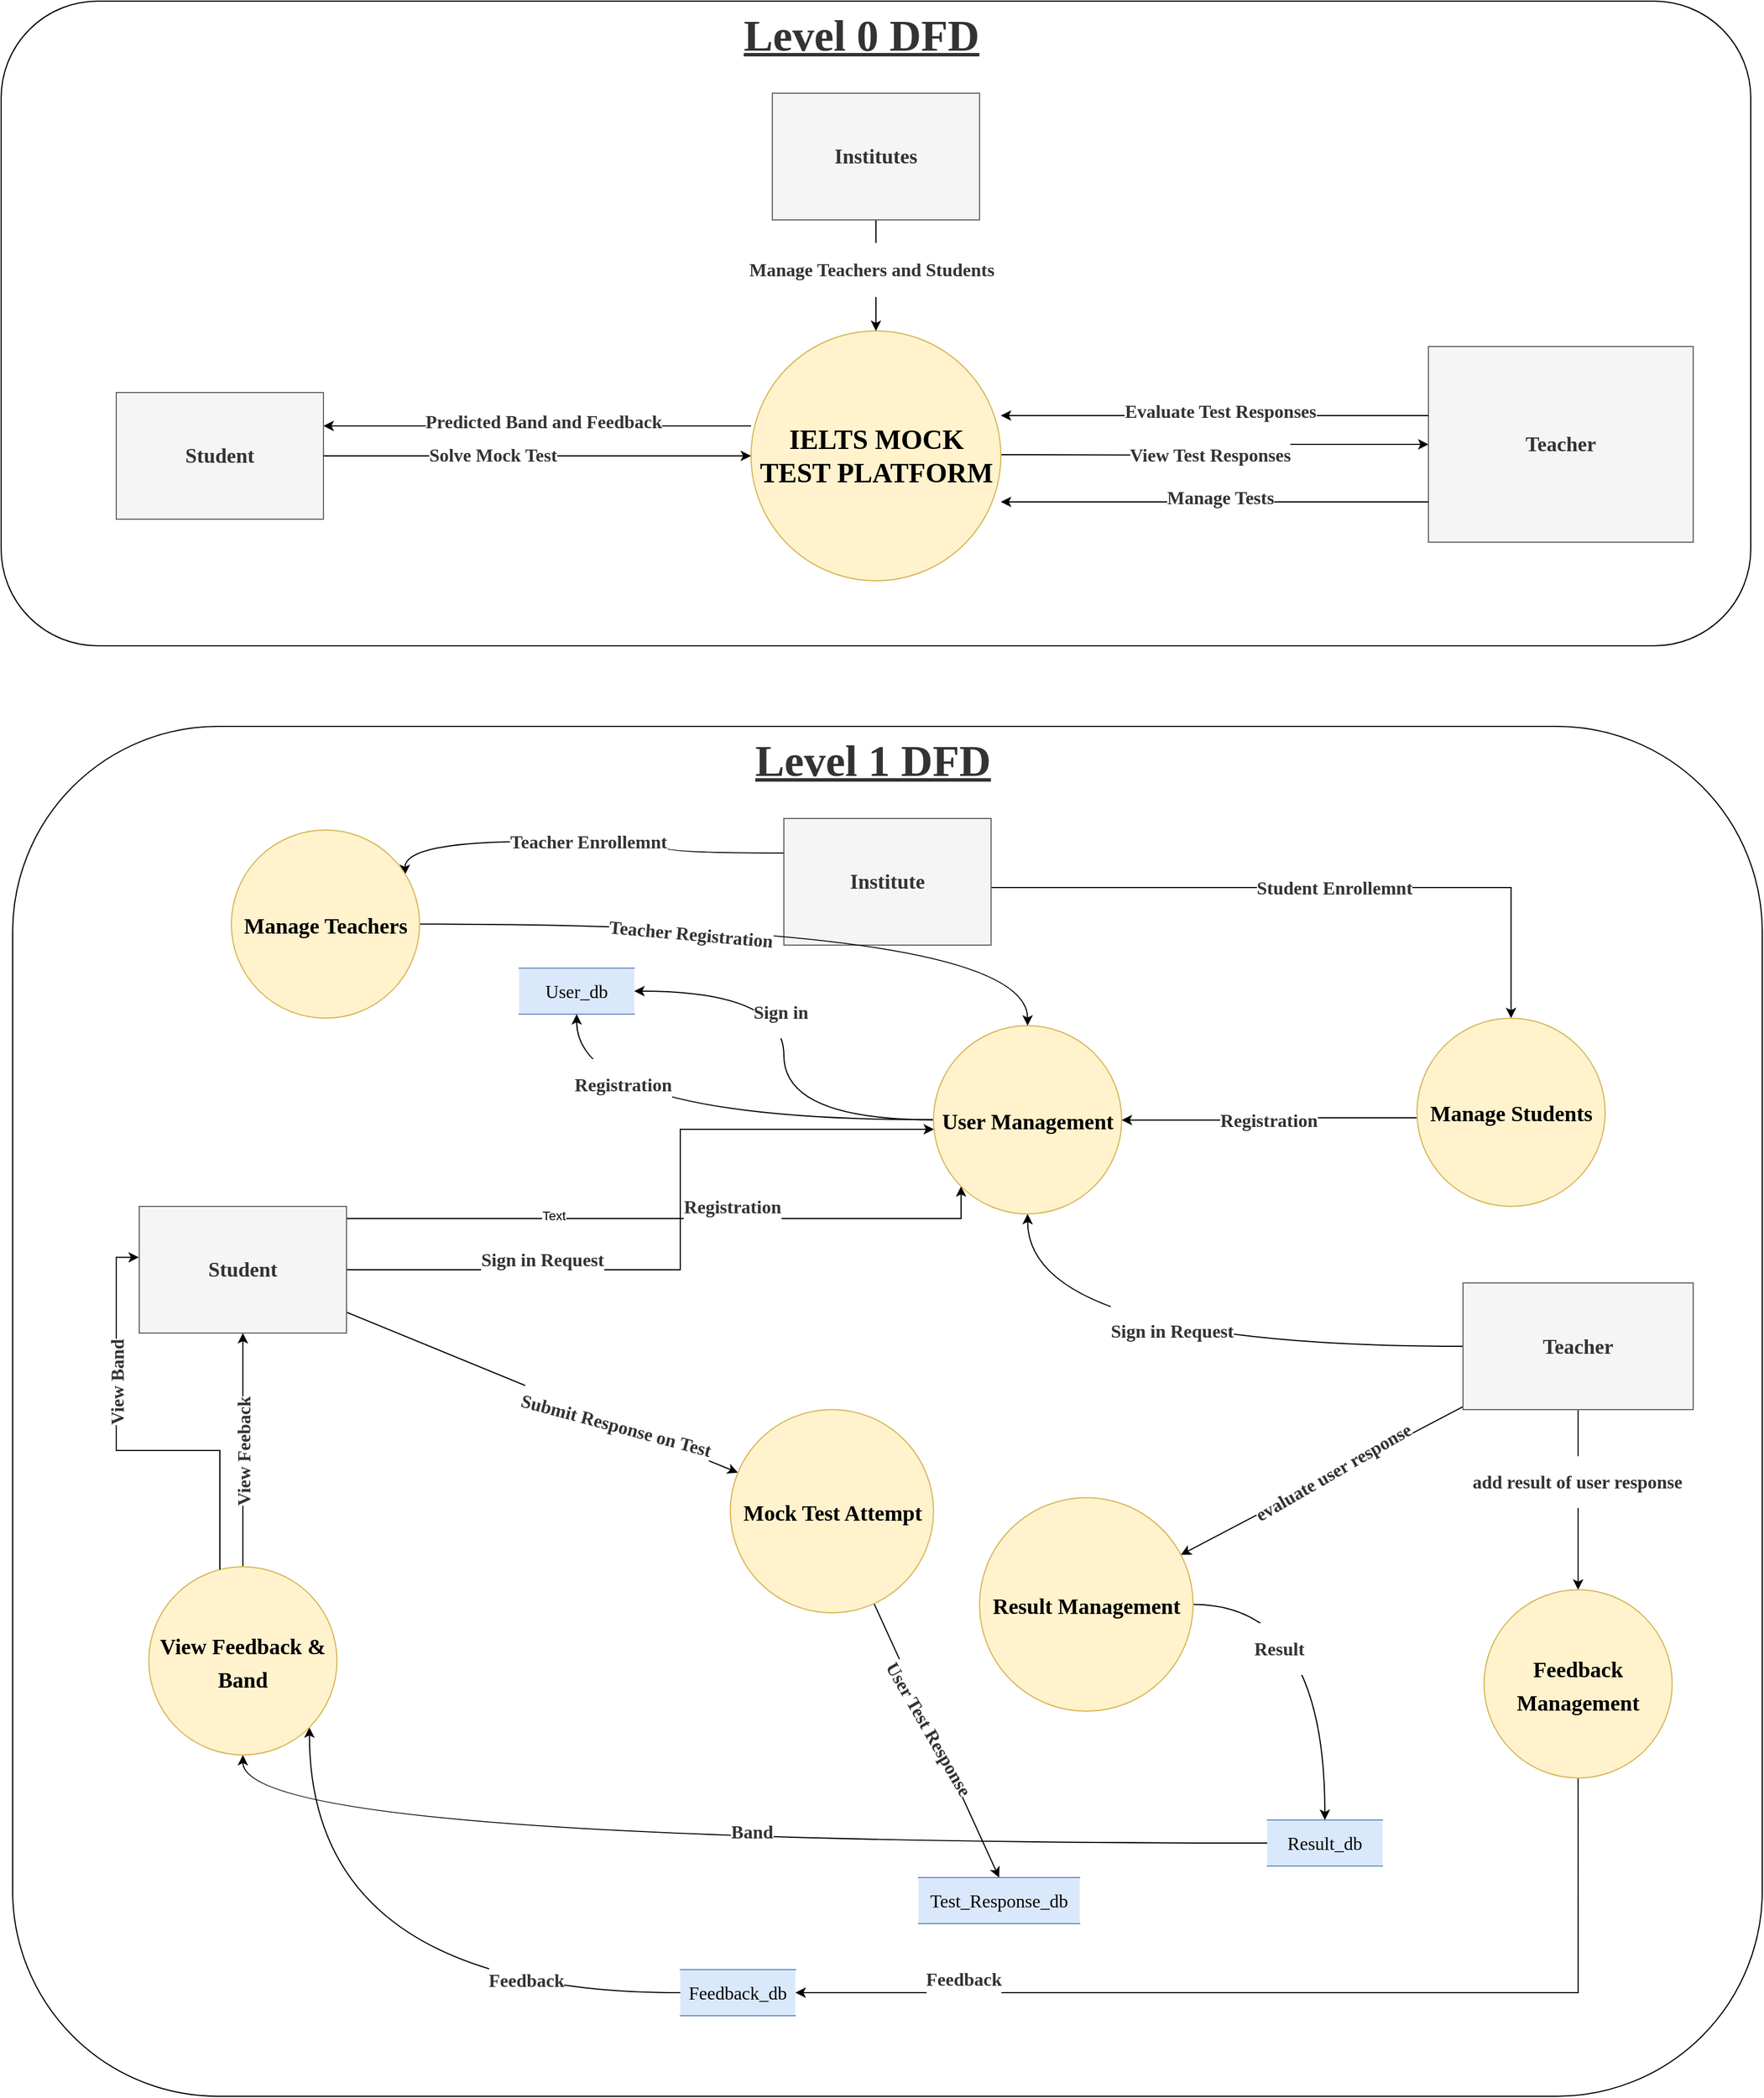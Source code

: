 <mxfile version="24.7.17">
  <diagram name="Page-1" id="etFTTJ8TaBfdBzY4ICjI">
    <mxGraphModel dx="1574" dy="1028" grid="1" gridSize="10" guides="1" tooltips="1" connect="1" arrows="1" fold="1" page="1" pageScale="1" pageWidth="1654" pageHeight="1169" math="0" shadow="0">
      <root>
        <mxCell id="0" />
        <mxCell id="1" parent="0" />
        <mxCell id="t77OT2pHdufiBTzPMGSk-143" value="" style="rounded=1;whiteSpace=wrap;html=1;fontFamily=Ubuntu Mono;fontSource=https%3A%2F%2Ffonts.googleapis.com%2Fcss%3Ffamily%3DUbuntu%2BMono;fillColor=none;" vertex="1" parent="1">
          <mxGeometry x="50" y="50" width="1520" height="560" as="geometry" />
        </mxCell>
        <mxCell id="t77OT2pHdufiBTzPMGSk-144" style="edgeStyle=orthogonalEdgeStyle;rounded=0;orthogonalLoop=1;jettySize=auto;html=1;fontFamily=Ubuntu Mono;fontSource=https%3A%2F%2Ffonts.googleapis.com%2Fcss%3Ffamily%3DUbuntu%2BMono;fontSize=12;fontColor=#333333;" edge="1" parent="1">
          <mxGeometry relative="1" as="geometry">
            <mxPoint x="701.5" y="419" as="sourcePoint" />
            <mxPoint x="330" y="419" as="targetPoint" />
          </mxGeometry>
        </mxCell>
        <mxCell id="t77OT2pHdufiBTzPMGSk-145" value="&lt;h3&gt;&lt;span style=&quot;font-size: 16px;&quot;&gt;Predicted Band and Feedback&lt;/span&gt;&lt;/h3&gt;" style="edgeLabel;html=1;align=center;verticalAlign=middle;resizable=0;points=[];rounded=0;strokeColor=#666666;fontFamily=Ubuntu Mono;fontSource=https%3A%2F%2Ffonts.googleapis.com%2Fcss%3Ffamily%3DUbuntu%2BMono;fontSize=12;fontColor=#333333;fillColor=#f5f5f5;" vertex="1" connectable="0" parent="t77OT2pHdufiBTzPMGSk-144">
          <mxGeometry x="0.19" y="-4" relative="1" as="geometry">
            <mxPoint x="40" as="offset" />
          </mxGeometry>
        </mxCell>
        <mxCell id="t77OT2pHdufiBTzPMGSk-146" style="edgeStyle=orthogonalEdgeStyle;rounded=0;orthogonalLoop=1;jettySize=auto;html=1;exitX=1;exitY=0.5;exitDx=0;exitDy=0;fontFamily=Ubuntu Mono;fontSource=https%3A%2F%2Ffonts.googleapis.com%2Fcss%3Ffamily%3DUbuntu%2BMono;fontSize=12;fontColor=#333333;" edge="1" parent="1" target="t77OT2pHdufiBTzPMGSk-150">
          <mxGeometry relative="1" as="geometry">
            <mxPoint x="918.5" y="444" as="sourcePoint" />
            <mxPoint x="1300" y="444" as="targetPoint" />
            <Array as="points" />
          </mxGeometry>
        </mxCell>
        <mxCell id="t77OT2pHdufiBTzPMGSk-147" value="&lt;h3&gt;&lt;span style=&quot;font-size: 16px;&quot;&gt;View Test Responses&lt;/span&gt;&lt;/h3&gt;" style="edgeLabel;html=1;align=center;verticalAlign=middle;resizable=0;points=[];rounded=0;strokeColor=#666666;fontFamily=Ubuntu Mono;fontSource=https%3A%2F%2Ffonts.googleapis.com%2Fcss%3Ffamily%3DUbuntu%2BMono;fontSize=12;fontColor=#333333;fillColor=#f5f5f5;" vertex="1" connectable="0" parent="t77OT2pHdufiBTzPMGSk-146">
          <mxGeometry x="-0.046" y="1" relative="1" as="geometry">
            <mxPoint as="offset" />
          </mxGeometry>
        </mxCell>
        <mxCell id="t77OT2pHdufiBTzPMGSk-148" value="&lt;h1&gt;&lt;font data-font-src=&quot;https://fonts.googleapis.com/css?family=Ubuntu+Mono&quot;&gt;IELTS MOCK TEST PLATFORM&lt;/font&gt;&lt;/h1&gt;" style="ellipse;whiteSpace=wrap;html=1;aspect=fixed;fillColor=#fff2cc;strokeColor=#d6b656;fontFamily=Ubuntu Mono;fontSource=https%3A%2F%2Ffonts.googleapis.com%2Fcss%3Ffamily%3DUbuntu%2BMono;" vertex="1" parent="1">
          <mxGeometry x="701.5" y="336.5" width="217" height="217" as="geometry" />
        </mxCell>
        <mxCell id="t77OT2pHdufiBTzPMGSk-149" value="&lt;h2&gt;Student&lt;/h2&gt;" style="rounded=0;whiteSpace=wrap;html=1;fillColor=#f5f5f5;fontColor=#333333;strokeColor=#666666;fontFamily=Ubuntu Mono;fontSource=https%3A%2F%2Ffonts.googleapis.com%2Fcss%3Ffamily%3DUbuntu%2BMono;" vertex="1" parent="1">
          <mxGeometry x="150" y="390" width="180" height="110" as="geometry" />
        </mxCell>
        <mxCell id="t77OT2pHdufiBTzPMGSk-150" value="&lt;h2&gt;Teacher&lt;/h2&gt;" style="rounded=0;whiteSpace=wrap;html=1;fillColor=#f5f5f5;fontColor=#333333;strokeColor=#666666;fontFamily=Ubuntu Mono;fontSource=https%3A%2F%2Ffonts.googleapis.com%2Fcss%3Ffamily%3DUbuntu%2BMono;align=center;verticalAlign=middle;fontSize=12;" vertex="1" parent="1">
          <mxGeometry x="1290" y="350" width="230" height="170" as="geometry" />
        </mxCell>
        <mxCell id="t77OT2pHdufiBTzPMGSk-151" style="edgeStyle=orthogonalEdgeStyle;rounded=0;orthogonalLoop=1;jettySize=auto;html=1;fontFamily=Ubuntu Mono;fontSource=https%3A%2F%2Ffonts.googleapis.com%2Fcss%3Ffamily%3DUbuntu%2BMono;fontSize=12;fontColor=#333333;" edge="1" parent="1" source="t77OT2pHdufiBTzPMGSk-153" target="t77OT2pHdufiBTzPMGSk-148">
          <mxGeometry relative="1" as="geometry" />
        </mxCell>
        <mxCell id="t77OT2pHdufiBTzPMGSk-152" value="&lt;h3&gt;&lt;span style=&quot;font-size: 16px;&quot;&gt;Manage Teachers and Students&lt;/span&gt;&lt;/h3&gt;" style="edgeLabel;html=1;align=center;verticalAlign=middle;resizable=0;points=[];rounded=0;strokeColor=#666666;fontFamily=Ubuntu Mono;fontSource=https%3A%2F%2Ffonts.googleapis.com%2Fcss%3Ffamily%3DUbuntu%2BMono;fontSize=12;fontColor=#333333;fillColor=#f5f5f5;" vertex="1" connectable="0" parent="t77OT2pHdufiBTzPMGSk-151">
          <mxGeometry x="-0.114" y="-4" relative="1" as="geometry">
            <mxPoint as="offset" />
          </mxGeometry>
        </mxCell>
        <mxCell id="t77OT2pHdufiBTzPMGSk-153" value="&lt;h2&gt;Institutes&lt;/h2&gt;" style="rounded=0;whiteSpace=wrap;html=1;fillColor=#f5f5f5;fontColor=#333333;strokeColor=#666666;fontFamily=Ubuntu Mono;fontSource=https%3A%2F%2Ffonts.googleapis.com%2Fcss%3Ffamily%3DUbuntu%2BMono;" vertex="1" parent="1">
          <mxGeometry x="720" y="130" width="180" height="110" as="geometry" />
        </mxCell>
        <mxCell id="t77OT2pHdufiBTzPMGSk-154" style="edgeStyle=orthogonalEdgeStyle;rounded=0;orthogonalLoop=1;jettySize=auto;html=1;fontFamily=Ubuntu Mono;fontSource=https%3A%2F%2Ffonts.googleapis.com%2Fcss%3Ffamily%3DUbuntu%2BMono;fontSize=12;fontColor=#333333;" edge="1" parent="1" source="t77OT2pHdufiBTzPMGSk-149" target="t77OT2pHdufiBTzPMGSk-148">
          <mxGeometry relative="1" as="geometry" />
        </mxCell>
        <mxCell id="t77OT2pHdufiBTzPMGSk-155" value="&lt;h3&gt;&lt;font style=&quot;font-size: 16px;&quot;&gt;Solve Mock Test&lt;/font&gt;&lt;/h3&gt;" style="edgeLabel;html=1;align=center;verticalAlign=middle;resizable=0;points=[];rounded=0;strokeColor=#666666;fontFamily=Ubuntu Mono;fontSource=https%3A%2F%2Ffonts.googleapis.com%2Fcss%3Ffamily%3DUbuntu%2BMono;fontSize=12;fontColor=#333333;fillColor=#f5f5f5;" vertex="1" connectable="0" parent="t77OT2pHdufiBTzPMGSk-154">
          <mxGeometry x="-0.211" y="1" relative="1" as="geometry">
            <mxPoint as="offset" />
          </mxGeometry>
        </mxCell>
        <mxCell id="t77OT2pHdufiBTzPMGSk-156" style="edgeStyle=orthogonalEdgeStyle;rounded=0;orthogonalLoop=1;jettySize=auto;html=1;fontFamily=Ubuntu Mono;fontSource=https%3A%2F%2Ffonts.googleapis.com%2Fcss%3Ffamily%3DUbuntu%2BMono;fontSize=12;fontColor=#333333;" edge="1" parent="1">
          <mxGeometry relative="1" as="geometry">
            <mxPoint x="1290" y="410" as="sourcePoint" />
            <mxPoint x="918.5" y="410" as="targetPoint" />
          </mxGeometry>
        </mxCell>
        <mxCell id="t77OT2pHdufiBTzPMGSk-157" value="&lt;h3&gt;&lt;span style=&quot;font-size: 16px;&quot;&gt;Evaluate Test Responses&lt;/span&gt;&lt;/h3&gt;" style="edgeLabel;html=1;align=center;verticalAlign=middle;resizable=0;points=[];rounded=0;strokeColor=#666666;fontFamily=Ubuntu Mono;fontSource=https%3A%2F%2Ffonts.googleapis.com%2Fcss%3Ffamily%3DUbuntu%2BMono;fontSize=12;fontColor=#333333;fillColor=#f5f5f5;" vertex="1" connectable="0" parent="t77OT2pHdufiBTzPMGSk-156">
          <mxGeometry x="0.19" y="-4" relative="1" as="geometry">
            <mxPoint x="40" as="offset" />
          </mxGeometry>
        </mxCell>
        <mxCell id="t77OT2pHdufiBTzPMGSk-158" style="edgeStyle=orthogonalEdgeStyle;rounded=0;orthogonalLoop=1;jettySize=auto;html=1;fontFamily=Ubuntu Mono;fontSource=https%3A%2F%2Ffonts.googleapis.com%2Fcss%3Ffamily%3DUbuntu%2BMono;fontSize=12;fontColor=#333333;" edge="1" parent="1">
          <mxGeometry relative="1" as="geometry">
            <mxPoint x="1290" y="485" as="sourcePoint" />
            <mxPoint x="918.5" y="485" as="targetPoint" />
          </mxGeometry>
        </mxCell>
        <mxCell id="t77OT2pHdufiBTzPMGSk-159" value="&lt;h3&gt;&lt;span style=&quot;font-size: 16px;&quot;&gt;Manage Tests&lt;/span&gt;&lt;/h3&gt;" style="edgeLabel;html=1;align=center;verticalAlign=middle;resizable=0;points=[];rounded=0;strokeColor=#666666;fontFamily=Ubuntu Mono;fontSource=https%3A%2F%2Ffonts.googleapis.com%2Fcss%3Ffamily%3DUbuntu%2BMono;fontSize=12;fontColor=#333333;fillColor=#f5f5f5;" vertex="1" connectable="0" parent="t77OT2pHdufiBTzPMGSk-158">
          <mxGeometry x="0.19" y="-4" relative="1" as="geometry">
            <mxPoint x="40" as="offset" />
          </mxGeometry>
        </mxCell>
        <mxCell id="t77OT2pHdufiBTzPMGSk-160" value="&lt;font style=&quot;font-size: 38px;&quot;&gt;&lt;u&gt;Level 0 DFD&lt;/u&gt;&lt;/font&gt;" style="text;strokeColor=none;fillColor=none;html=1;fontSize=12;fontStyle=1;verticalAlign=middle;align=center;fontFamily=Ubuntu Mono;fontSource=https%3A%2F%2Ffonts.googleapis.com%2Fcss%3Ffamily%3DUbuntu%2BMono;fontColor=#333333;" vertex="1" parent="1">
          <mxGeometry x="747" y="60" width="100" height="40" as="geometry" />
        </mxCell>
        <mxCell id="t77OT2pHdufiBTzPMGSk-161" value="" style="rounded=1;whiteSpace=wrap;html=1;fontFamily=Ubuntu Mono;fontSource=https%3A%2F%2Ffonts.googleapis.com%2Fcss%3Ffamily%3DUbuntu%2BMono;fillColor=none;" vertex="1" parent="1">
          <mxGeometry x="60" y="680" width="1520" height="1190" as="geometry" />
        </mxCell>
        <mxCell id="t77OT2pHdufiBTzPMGSk-162" style="edgeStyle=elbowEdgeStyle;rounded=0;orthogonalLoop=1;jettySize=auto;html=1;" edge="1" parent="1" source="t77OT2pHdufiBTzPMGSk-170" target="t77OT2pHdufiBTzPMGSk-212">
          <mxGeometry relative="1" as="geometry">
            <Array as="points">
              <mxPoint x="640" y="1030" />
            </Array>
          </mxGeometry>
        </mxCell>
        <mxCell id="t77OT2pHdufiBTzPMGSk-163" value="&lt;h3 style=&quot;color: rgb(51, 51, 51); font-family: &amp;quot;Ubuntu Mono&amp;quot;;&quot;&gt;&lt;br&gt;&lt;/h3&gt;" style="edgeLabel;html=1;align=center;verticalAlign=middle;resizable=0;points=[];fontFamily=Helvetica;fontSize=11;fontColor=default;labelBackgroundColor=default;" vertex="1" connectable="0" parent="t77OT2pHdufiBTzPMGSk-162">
          <mxGeometry x="0.238" y="61" relative="1" as="geometry">
            <mxPoint x="-14" y="101" as="offset" />
          </mxGeometry>
        </mxCell>
        <mxCell id="t77OT2pHdufiBTzPMGSk-164" style="edgeStyle=elbowEdgeStyle;shape=connector;rounded=0;orthogonalLoop=1;jettySize=auto;html=1;entryX=0;entryY=1;entryDx=0;entryDy=0;strokeColor=default;align=center;verticalAlign=middle;fontFamily=Helvetica;fontSize=11;fontColor=default;labelBackgroundColor=default;endArrow=classic;exitX=0.985;exitY=0.354;exitDx=0;exitDy=0;exitPerimeter=0;elbow=vertical;" edge="1" parent="1" source="t77OT2pHdufiBTzPMGSk-170" target="t77OT2pHdufiBTzPMGSk-212">
          <mxGeometry relative="1" as="geometry" />
        </mxCell>
        <mxCell id="t77OT2pHdufiBTzPMGSk-165" value="&lt;h3 style=&quot;&quot;&gt;&lt;font face=&quot;Ubuntu Mono&quot; color=&quot;#333333&quot;&gt;&lt;span style=&quot;font-size: 16px;&quot;&gt;Registration&lt;/span&gt;&lt;/font&gt;&lt;br&gt;&lt;/h3&gt;" style="edgeLabel;html=1;align=center;verticalAlign=middle;resizable=0;points=[];fontFamily=Helvetica;fontSize=11;fontColor=default;labelBackgroundColor=default;" vertex="1" connectable="0" parent="t77OT2pHdufiBTzPMGSk-164">
          <mxGeometry x="-0.052" y="37" relative="1" as="geometry">
            <mxPoint x="85" y="26" as="offset" />
          </mxGeometry>
        </mxCell>
        <mxCell id="t77OT2pHdufiBTzPMGSk-217" value="Text" style="edgeLabel;html=1;align=center;verticalAlign=middle;resizable=0;points=[];fontFamily=Helvetica;fontSize=11;fontColor=default;labelBackgroundColor=default;" vertex="1" connectable="0" parent="t77OT2pHdufiBTzPMGSk-164">
          <mxGeometry x="-0.288" y="3" relative="1" as="geometry">
            <mxPoint as="offset" />
          </mxGeometry>
        </mxCell>
        <mxCell id="t77OT2pHdufiBTzPMGSk-166" style="shape=connector;rounded=0;orthogonalLoop=1;jettySize=auto;html=1;strokeColor=default;align=center;verticalAlign=middle;fontFamily=Helvetica;fontSize=11;fontColor=default;labelBackgroundColor=default;endArrow=classic;" edge="1" parent="1" source="t77OT2pHdufiBTzPMGSk-170" target="t77OT2pHdufiBTzPMGSk-207">
          <mxGeometry relative="1" as="geometry" />
        </mxCell>
        <mxCell id="t77OT2pHdufiBTzPMGSk-167" value="&lt;h3 style=&quot;color: rgb(51, 51, 51); font-family: &amp;quot;Ubuntu Mono&amp;quot;;&quot;&gt;&lt;span style=&quot;font-size: 16px;&quot;&gt;Submit Response on Test&lt;/span&gt;&lt;/h3&gt;" style="edgeLabel;html=1;align=center;verticalAlign=middle;resizable=0;points=[];fontFamily=Helvetica;fontSize=11;fontColor=default;labelBackgroundColor=default;rotation=15;" vertex="1" connectable="0" parent="t77OT2pHdufiBTzPMGSk-166">
          <mxGeometry x="0.475" y="17" relative="1" as="geometry">
            <mxPoint x="-23" y="11" as="offset" />
          </mxGeometry>
        </mxCell>
        <mxCell id="t77OT2pHdufiBTzPMGSk-170" value="&lt;h2&gt;Student&lt;/h2&gt;" style="rounded=0;whiteSpace=wrap;html=1;fillColor=#f5f5f5;fontColor=#333333;strokeColor=#666666;fontFamily=Ubuntu Mono;fontSource=https%3A%2F%2Ffonts.googleapis.com%2Fcss%3Ffamily%3DUbuntu%2BMono;" vertex="1" parent="1">
          <mxGeometry x="170" y="1097" width="180" height="110" as="geometry" />
        </mxCell>
        <mxCell id="t77OT2pHdufiBTzPMGSk-171" style="shape=connector;rounded=0;orthogonalLoop=1;jettySize=auto;html=1;strokeColor=default;align=center;verticalAlign=middle;fontFamily=Helvetica;fontSize=11;fontColor=default;labelBackgroundColor=default;endArrow=classic;" edge="1" parent="1" source="t77OT2pHdufiBTzPMGSk-177" target="t77OT2pHdufiBTzPMGSk-201">
          <mxGeometry relative="1" as="geometry" />
        </mxCell>
        <mxCell id="t77OT2pHdufiBTzPMGSk-172" value="&lt;h3 style=&quot;color: rgb(51, 51, 51); font-family: &amp;quot;Ubuntu Mono&amp;quot;;&quot;&gt;&lt;span style=&quot;font-size: 16px;&quot;&gt;evaluate user response&lt;/span&gt;&lt;/h3&gt;" style="edgeLabel;html=1;align=center;verticalAlign=middle;resizable=0;points=[];fontFamily=Helvetica;fontSize=11;fontColor=default;labelBackgroundColor=default;rotation=-30;" vertex="1" connectable="0" parent="t77OT2pHdufiBTzPMGSk-171">
          <mxGeometry x="0.327" y="38" relative="1" as="geometry">
            <mxPoint x="31" y="-62" as="offset" />
          </mxGeometry>
        </mxCell>
        <mxCell id="t77OT2pHdufiBTzPMGSk-173" style="edgeStyle=orthogonalEdgeStyle;shape=connector;curved=1;rounded=0;orthogonalLoop=1;jettySize=auto;html=1;strokeColor=default;align=center;verticalAlign=middle;fontFamily=Helvetica;fontSize=11;fontColor=default;labelBackgroundColor=default;endArrow=classic;" edge="1" parent="1" source="t77OT2pHdufiBTzPMGSk-177" target="t77OT2pHdufiBTzPMGSk-212">
          <mxGeometry relative="1" as="geometry" />
        </mxCell>
        <mxCell id="t77OT2pHdufiBTzPMGSk-174" value="&lt;h3 style=&quot;color: rgb(51, 51, 51); font-family: &amp;quot;Ubuntu Mono&amp;quot;;&quot;&gt;&lt;span style=&quot;font-size: 16px;&quot;&gt;Sign in Request&lt;/span&gt;&lt;/h3&gt;" style="edgeLabel;html=1;align=center;verticalAlign=middle;resizable=0;points=[];fontFamily=Helvetica;fontSize=11;fontColor=default;labelBackgroundColor=default;" vertex="1" connectable="0" parent="t77OT2pHdufiBTzPMGSk-173">
          <mxGeometry x="0.028" y="-14" relative="1" as="geometry">
            <mxPoint as="offset" />
          </mxGeometry>
        </mxCell>
        <mxCell id="t77OT2pHdufiBTzPMGSk-175" style="edgeStyle=orthogonalEdgeStyle;shape=connector;curved=1;rounded=0;orthogonalLoop=1;jettySize=auto;html=1;strokeColor=default;align=center;verticalAlign=middle;fontFamily=Helvetica;fontSize=11;fontColor=default;labelBackgroundColor=default;endArrow=classic;" edge="1" parent="1" source="t77OT2pHdufiBTzPMGSk-177" target="t77OT2pHdufiBTzPMGSk-204">
          <mxGeometry relative="1" as="geometry" />
        </mxCell>
        <mxCell id="t77OT2pHdufiBTzPMGSk-176" value="&lt;h3 style=&quot;color: rgb(51, 51, 51); font-family: &amp;quot;Ubuntu Mono&amp;quot;;&quot;&gt;&lt;span style=&quot;font-size: 16px;&quot;&gt;add result of user response&lt;/span&gt;&lt;/h3&gt;" style="edgeLabel;html=1;align=center;verticalAlign=middle;resizable=0;points=[];fontFamily=Helvetica;fontSize=11;fontColor=default;labelBackgroundColor=default;" vertex="1" connectable="0" parent="t77OT2pHdufiBTzPMGSk-175">
          <mxGeometry x="-0.199" y="-1" relative="1" as="geometry">
            <mxPoint as="offset" />
          </mxGeometry>
        </mxCell>
        <mxCell id="t77OT2pHdufiBTzPMGSk-177" value="&lt;h2&gt;Teacher&lt;/h2&gt;" style="rounded=0;whiteSpace=wrap;html=1;fillColor=#f5f5f5;fontColor=#333333;strokeColor=#666666;fontFamily=Ubuntu Mono;fontSource=https%3A%2F%2Ffonts.googleapis.com%2Fcss%3Ffamily%3DUbuntu%2BMono;align=center;verticalAlign=middle;fontSize=12;" vertex="1" parent="1">
          <mxGeometry x="1320" y="1163.5" width="200" height="110" as="geometry" />
        </mxCell>
        <mxCell id="t77OT2pHdufiBTzPMGSk-178" style="edgeStyle=elbowEdgeStyle;shape=connector;rounded=0;orthogonalLoop=1;jettySize=auto;html=1;strokeColor=default;align=center;verticalAlign=middle;fontFamily=Helvetica;fontSize=11;fontColor=default;labelBackgroundColor=default;endArrow=classic;elbow=vertical;" edge="1" parent="1" source="t77OT2pHdufiBTzPMGSk-183" target="t77OT2pHdufiBTzPMGSk-192">
          <mxGeometry relative="1" as="geometry">
            <Array as="points">
              <mxPoint x="960" y="820" />
            </Array>
          </mxGeometry>
        </mxCell>
        <mxCell id="t77OT2pHdufiBTzPMGSk-179" value="&lt;h3 style=&quot;color: rgb(51, 51, 51); font-family: &amp;quot;Ubuntu Mono&amp;quot;;&quot;&gt;&lt;span style=&quot;font-size: 16px;&quot;&gt;Student Enrollemnt&lt;/span&gt;&lt;/h3&gt;" style="edgeLabel;html=1;align=center;verticalAlign=middle;resizable=0;points=[];fontFamily=Helvetica;fontSize=11;fontColor=default;labelBackgroundColor=default;" vertex="1" connectable="0" parent="t77OT2pHdufiBTzPMGSk-178">
          <mxGeometry x="0.417" y="-23" relative="1" as="geometry">
            <mxPoint x="-103" y="-23" as="offset" />
          </mxGeometry>
        </mxCell>
        <mxCell id="t77OT2pHdufiBTzPMGSk-180" style="edgeStyle=orthogonalEdgeStyle;shape=connector;curved=1;rounded=0;orthogonalLoop=1;jettySize=auto;html=1;strokeColor=default;align=center;verticalAlign=middle;fontFamily=Helvetica;fontSize=11;fontColor=default;labelBackgroundColor=default;endArrow=classic;entryX=0.922;entryY=0.239;entryDx=0;entryDy=0;entryPerimeter=0;" edge="1" parent="1" source="t77OT2pHdufiBTzPMGSk-183" target="t77OT2pHdufiBTzPMGSk-198">
          <mxGeometry relative="1" as="geometry">
            <mxPoint x="640" y="831.28" as="sourcePoint" />
            <mxPoint x="276.969" y="780" as="targetPoint" />
            <Array as="points">
              <mxPoint x="626" y="790" />
              <mxPoint x="626" y="780" />
              <mxPoint x="401" y="780" />
            </Array>
          </mxGeometry>
        </mxCell>
        <mxCell id="t77OT2pHdufiBTzPMGSk-181" value="&lt;h3 style=&quot;color: rgb(51, 51, 51); font-family: &amp;quot;Ubuntu Mono&amp;quot;;&quot;&gt;&lt;span style=&quot;font-size: 16px;&quot;&gt;Teacher Enrollemnt&lt;/span&gt;&lt;/h3&gt;" style="edgeLabel;html=1;align=center;verticalAlign=middle;resizable=0;points=[];fontFamily=Helvetica;fontSize=11;fontColor=default;labelBackgroundColor=default;" vertex="1" connectable="0" parent="t77OT2pHdufiBTzPMGSk-180">
          <mxGeometry x="0.5" y="-5" relative="1" as="geometry">
            <mxPoint x="96" y="5" as="offset" />
          </mxGeometry>
        </mxCell>
        <mxCell id="t77OT2pHdufiBTzPMGSk-183" value="&lt;h2&gt;Institute&lt;/h2&gt;" style="rounded=0;whiteSpace=wrap;html=1;fillColor=#f5f5f5;fontColor=#333333;strokeColor=#666666;fontFamily=Ubuntu Mono;fontSource=https%3A%2F%2Ffonts.googleapis.com%2Fcss%3Ffamily%3DUbuntu%2BMono;" vertex="1" parent="1">
          <mxGeometry x="730" y="760" width="180" height="110" as="geometry" />
        </mxCell>
        <mxCell id="t77OT2pHdufiBTzPMGSk-184" value="&lt;font style=&quot;font-size: 38px;&quot;&gt;&lt;u&gt;Level 1 DFD&lt;/u&gt;&lt;/font&gt;" style="text;strokeColor=none;fillColor=none;html=1;fontSize=12;fontStyle=1;verticalAlign=middle;align=center;fontFamily=Ubuntu Mono;fontSource=https%3A%2F%2Ffonts.googleapis.com%2Fcss%3Ffamily%3DUbuntu%2BMono;fontColor=#333333;" vertex="1" parent="1">
          <mxGeometry x="757" y="690" width="100" height="40" as="geometry" />
        </mxCell>
        <mxCell id="t77OT2pHdufiBTzPMGSk-294" style="edgeStyle=orthogonalEdgeStyle;shape=connector;curved=1;rounded=0;orthogonalLoop=1;jettySize=auto;html=1;strokeColor=default;align=center;verticalAlign=middle;fontFamily=Helvetica;fontSize=11;fontColor=default;labelBackgroundColor=default;endArrow=classic;" edge="1" parent="1" source="t77OT2pHdufiBTzPMGSk-189" target="t77OT2pHdufiBTzPMGSk-195">
          <mxGeometry relative="1" as="geometry">
            <mxPoint x="430" y="1740" as="sourcePoint" />
          </mxGeometry>
        </mxCell>
        <mxCell id="t77OT2pHdufiBTzPMGSk-295" value="&lt;h3 style=&quot;color: rgb(51, 51, 51); font-family: &amp;quot;Ubuntu Mono&amp;quot;;&quot;&gt;&lt;span style=&quot;font-size: 16px;&quot;&gt;Band&lt;/span&gt;&lt;/h3&gt;" style="edgeLabel;html=1;align=center;verticalAlign=middle;resizable=0;points=[];fontFamily=Helvetica;fontSize=11;fontColor=default;labelBackgroundColor=default;" vertex="1" connectable="0" parent="t77OT2pHdufiBTzPMGSk-294">
          <mxGeometry x="0.042" y="-1" relative="1" as="geometry">
            <mxPoint x="55" y="-9" as="offset" />
          </mxGeometry>
        </mxCell>
        <mxCell id="t77OT2pHdufiBTzPMGSk-186" value="&lt;font style=&quot;font-size: 16px;&quot; face=&quot;Ubuntu Mono&quot;&gt;User_db&lt;/font&gt;" style="shape=partialRectangle;whiteSpace=wrap;html=1;left=0;right=0;fillColor=#dae8fc;strokeColor=#6c8ebf;" vertex="1" parent="1">
          <mxGeometry x="500" y="890" width="100" height="40" as="geometry" />
        </mxCell>
        <mxCell id="t77OT2pHdufiBTzPMGSk-187" value="&lt;font style=&quot;font-size: 16px;&quot; face=&quot;Ubuntu Mono&quot;&gt;Test_Response_db&lt;/font&gt;" style="shape=partialRectangle;whiteSpace=wrap;html=1;left=0;right=0;fillColor=#dae8fc;strokeColor=#6c8ebf;" vertex="1" parent="1">
          <mxGeometry x="847" y="1680" width="140" height="40" as="geometry" />
        </mxCell>
        <mxCell id="t77OT2pHdufiBTzPMGSk-296" style="edgeStyle=orthogonalEdgeStyle;shape=connector;curved=1;rounded=0;orthogonalLoop=1;jettySize=auto;html=1;entryX=1;entryY=1;entryDx=0;entryDy=0;strokeColor=default;align=center;verticalAlign=middle;fontFamily=Helvetica;fontSize=11;fontColor=default;labelBackgroundColor=default;endArrow=classic;" edge="1" parent="1" source="t77OT2pHdufiBTzPMGSk-188" target="t77OT2pHdufiBTzPMGSk-195">
          <mxGeometry relative="1" as="geometry" />
        </mxCell>
        <mxCell id="t77OT2pHdufiBTzPMGSk-299" value="&lt;h3 style=&quot;color: rgb(51, 51, 51); font-family: &amp;quot;Ubuntu Mono&amp;quot;;&quot;&gt;&lt;span style=&quot;font-size: 16px;&quot;&gt;Feedback&lt;/span&gt;&lt;/h3&gt;" style="edgeLabel;html=1;align=center;verticalAlign=middle;resizable=0;points=[];fontFamily=Helvetica;fontSize=11;fontColor=default;labelBackgroundColor=default;" vertex="1" connectable="0" parent="t77OT2pHdufiBTzPMGSk-296">
          <mxGeometry x="-0.514" y="-11" relative="1" as="geometry">
            <mxPoint as="offset" />
          </mxGeometry>
        </mxCell>
        <mxCell id="t77OT2pHdufiBTzPMGSk-188" value="&lt;font style=&quot;font-size: 16px;&quot; face=&quot;Ubuntu Mono&quot;&gt;Feedback_db&lt;/font&gt;" style="shape=partialRectangle;whiteSpace=wrap;html=1;left=0;right=0;fillColor=#dae8fc;strokeColor=#6c8ebf;" vertex="1" parent="1">
          <mxGeometry x="640" y="1760" width="100" height="40" as="geometry" />
        </mxCell>
        <mxCell id="t77OT2pHdufiBTzPMGSk-189" value="&lt;font style=&quot;font-size: 16px;&quot; face=&quot;Ubuntu Mono&quot;&gt;Result_db&lt;/font&gt;" style="shape=partialRectangle;whiteSpace=wrap;html=1;left=0;right=0;fillColor=#dae8fc;strokeColor=#6c8ebf;" vertex="1" parent="1">
          <mxGeometry x="1150" y="1630" width="100" height="40" as="geometry" />
        </mxCell>
        <mxCell id="t77OT2pHdufiBTzPMGSk-190" style="edgeStyle=orthogonalEdgeStyle;shape=connector;rounded=0;orthogonalLoop=1;jettySize=auto;html=1;strokeColor=default;align=center;verticalAlign=middle;fontFamily=Helvetica;fontSize=11;fontColor=default;labelBackgroundColor=default;endArrow=classic;" edge="1" parent="1" source="t77OT2pHdufiBTzPMGSk-192" target="t77OT2pHdufiBTzPMGSk-212">
          <mxGeometry relative="1" as="geometry">
            <Array as="points">
              <mxPoint x="1147" y="1020" />
              <mxPoint x="1147" y="1022" />
            </Array>
          </mxGeometry>
        </mxCell>
        <mxCell id="t77OT2pHdufiBTzPMGSk-191" value="&lt;h3 style=&quot;color: rgb(51, 51, 51); font-family: &amp;quot;Ubuntu Mono&amp;quot;;&quot;&gt;&lt;span style=&quot;font-size: 16px;&quot;&gt;Registration&lt;/span&gt;&lt;/h3&gt;" style="edgeLabel;html=1;align=center;verticalAlign=middle;resizable=0;points=[];fontFamily=Helvetica;fontSize=11;fontColor=default;labelBackgroundColor=default;" vertex="1" connectable="0" parent="t77OT2pHdufiBTzPMGSk-190">
          <mxGeometry x="0.181" y="13" relative="1" as="geometry">
            <mxPoint x="21" y="-13" as="offset" />
          </mxGeometry>
        </mxCell>
        <mxCell id="t77OT2pHdufiBTzPMGSk-192" value="&lt;h1&gt;&lt;font style=&quot;font-size: 19px;&quot; data-font-src=&quot;https://fonts.googleapis.com/css?family=Ubuntu+Mono&quot;&gt;Manage Students &lt;/font&gt;&lt;/h1&gt;" style="ellipse;whiteSpace=wrap;html=1;aspect=fixed;fillColor=#fff2cc;strokeColor=#d6b656;fontFamily=Ubuntu Mono;fontSource=https%3A%2F%2Ffonts.googleapis.com%2Fcss%3Ffamily%3DUbuntu%2BMono;" vertex="1" parent="1">
          <mxGeometry x="1280" y="933.5" width="163.5" height="163.5" as="geometry" />
        </mxCell>
        <mxCell id="t77OT2pHdufiBTzPMGSk-300" style="edgeStyle=orthogonalEdgeStyle;shape=connector;curved=1;rounded=0;orthogonalLoop=1;jettySize=auto;html=1;exitX=0.5;exitY=0;exitDx=0;exitDy=0;strokeColor=default;align=center;verticalAlign=middle;fontFamily=Helvetica;fontSize=11;fontColor=default;labelBackgroundColor=default;endArrow=classic;" edge="1" parent="1" source="t77OT2pHdufiBTzPMGSk-195" target="t77OT2pHdufiBTzPMGSk-170">
          <mxGeometry relative="1" as="geometry" />
        </mxCell>
        <mxCell id="t77OT2pHdufiBTzPMGSk-301" value="&lt;h3 style=&quot;color: rgb(51, 51, 51); font-family: &amp;quot;Ubuntu Mono&amp;quot;;&quot;&gt;&lt;span style=&quot;font-size: 16px;&quot;&gt;View Feeback&lt;/span&gt;&lt;/h3&gt;" style="edgeLabel;html=1;align=center;verticalAlign=middle;resizable=0;points=[];fontFamily=Helvetica;fontSize=11;fontColor=default;labelBackgroundColor=default;rotation=-90;" vertex="1" connectable="0" parent="t77OT2pHdufiBTzPMGSk-300">
          <mxGeometry x="0.101" y="-1" relative="1" as="geometry">
            <mxPoint x="-1" y="12" as="offset" />
          </mxGeometry>
        </mxCell>
        <mxCell id="t77OT2pHdufiBTzPMGSk-195" value="&lt;h1&gt;&lt;font style=&quot;font-size: 19px;&quot; data-font-src=&quot;https://fonts.googleapis.com/css?family=Ubuntu+Mono&quot;&gt;View Feedback &amp;amp; Band&lt;/font&gt;&lt;/h1&gt;" style="ellipse;whiteSpace=wrap;html=1;aspect=fixed;fillColor=#fff2cc;strokeColor=#d6b656;fontFamily=Ubuntu Mono;fontSource=https%3A%2F%2Ffonts.googleapis.com%2Fcss%3Ffamily%3DUbuntu%2BMono;" vertex="1" parent="1">
          <mxGeometry x="178.25" y="1410" width="163.5" height="163.5" as="geometry" />
        </mxCell>
        <mxCell id="t77OT2pHdufiBTzPMGSk-196" style="edgeStyle=orthogonalEdgeStyle;shape=connector;curved=1;rounded=0;orthogonalLoop=1;jettySize=auto;html=1;strokeColor=default;align=center;verticalAlign=middle;fontFamily=Helvetica;fontSize=11;fontColor=default;labelBackgroundColor=default;endArrow=classic;" edge="1" parent="1" source="t77OT2pHdufiBTzPMGSk-198" target="t77OT2pHdufiBTzPMGSk-212">
          <mxGeometry relative="1" as="geometry" />
        </mxCell>
        <mxCell id="t77OT2pHdufiBTzPMGSk-197" value="&lt;h3 style=&quot;color: rgb(51, 51, 51); font-family: &amp;quot;Ubuntu Mono&amp;quot;;&quot;&gt;&lt;span style=&quot;font-size: 16px;&quot;&gt;Teacher Registration&lt;/span&gt;&lt;/h3&gt;" style="edgeLabel;html=1;align=center;verticalAlign=middle;resizable=0;points=[];fontFamily=Helvetica;fontSize=11;fontColor=default;labelBackgroundColor=default;rotation=5;" vertex="1" connectable="0" parent="t77OT2pHdufiBTzPMGSk-196">
          <mxGeometry x="-0.26" y="-4" relative="1" as="geometry">
            <mxPoint x="7" y="4" as="offset" />
          </mxGeometry>
        </mxCell>
        <mxCell id="t77OT2pHdufiBTzPMGSk-198" value="&lt;h1&gt;&lt;font style=&quot;font-size: 19px;&quot; data-font-src=&quot;https://fonts.googleapis.com/css?family=Ubuntu+Mono&quot;&gt;Manage Teachers&lt;/font&gt;&lt;/h1&gt;" style="ellipse;whiteSpace=wrap;html=1;aspect=fixed;fillColor=#fff2cc;strokeColor=#d6b656;fontFamily=Ubuntu Mono;fontSource=https%3A%2F%2Ffonts.googleapis.com%2Fcss%3Ffamily%3DUbuntu%2BMono;" vertex="1" parent="1">
          <mxGeometry x="250" y="770" width="163.5" height="163.5" as="geometry" />
        </mxCell>
        <mxCell id="t77OT2pHdufiBTzPMGSk-199" style="edgeStyle=orthogonalEdgeStyle;shape=connector;curved=1;rounded=0;orthogonalLoop=1;jettySize=auto;html=1;entryX=0.5;entryY=0;entryDx=0;entryDy=0;strokeColor=default;align=center;verticalAlign=middle;fontFamily=Helvetica;fontSize=11;fontColor=default;labelBackgroundColor=default;endArrow=classic;" edge="1" parent="1" source="t77OT2pHdufiBTzPMGSk-201" target="t77OT2pHdufiBTzPMGSk-189">
          <mxGeometry relative="1" as="geometry" />
        </mxCell>
        <mxCell id="t77OT2pHdufiBTzPMGSk-200" value="&lt;h3 style=&quot;color: rgb(51, 51, 51); font-family: &amp;quot;Ubuntu Mono&amp;quot;;&quot;&gt;&lt;span style=&quot;font-size: 16px;&quot;&gt;Result&lt;/span&gt;&lt;/h3&gt;" style="edgeLabel;html=1;align=center;verticalAlign=middle;resizable=0;points=[];fontFamily=Helvetica;fontSize=11;fontColor=default;labelBackgroundColor=default;" vertex="1" connectable="0" parent="t77OT2pHdufiBTzPMGSk-199">
          <mxGeometry x="-0.131" y="3" relative="1" as="geometry">
            <mxPoint x="-43" y="21" as="offset" />
          </mxGeometry>
        </mxCell>
        <mxCell id="t77OT2pHdufiBTzPMGSk-201" value="&lt;h1&gt;&lt;font style=&quot;font-size: 19px;&quot; data-font-src=&quot;https://fonts.googleapis.com/css?family=Ubuntu+Mono&quot;&gt;Result Management&lt;/font&gt;&lt;/h1&gt;" style="ellipse;whiteSpace=wrap;html=1;aspect=fixed;fillColor=#fff2cc;strokeColor=#d6b656;fontFamily=Ubuntu Mono;fontSource=https%3A%2F%2Ffonts.googleapis.com%2Fcss%3Ffamily%3DUbuntu%2BMono;" vertex="1" parent="1">
          <mxGeometry x="900" y="1350" width="185.5" height="185.5" as="geometry" />
        </mxCell>
        <mxCell id="t77OT2pHdufiBTzPMGSk-202" style="edgeStyle=orthogonalEdgeStyle;shape=connector;rounded=0;orthogonalLoop=1;jettySize=auto;html=1;entryX=1;entryY=0.5;entryDx=0;entryDy=0;strokeColor=default;align=center;verticalAlign=middle;fontFamily=Helvetica;fontSize=11;fontColor=default;labelBackgroundColor=default;endArrow=classic;" edge="1" parent="1" source="t77OT2pHdufiBTzPMGSk-204" target="t77OT2pHdufiBTzPMGSk-188">
          <mxGeometry relative="1" as="geometry">
            <Array as="points">
              <mxPoint x="1420" y="1780" />
            </Array>
          </mxGeometry>
        </mxCell>
        <mxCell id="t77OT2pHdufiBTzPMGSk-203" value="&lt;h3 style=&quot;color: rgb(51, 51, 51); font-family: &amp;quot;Ubuntu Mono&amp;quot;;&quot;&gt;&lt;span style=&quot;font-size: 16px;&quot;&gt;Feedback&lt;/span&gt;&lt;/h3&gt;" style="edgeLabel;html=1;align=center;verticalAlign=middle;resizable=0;points=[];fontFamily=Helvetica;fontSize=11;fontColor=default;labelBackgroundColor=default;" vertex="1" connectable="0" parent="t77OT2pHdufiBTzPMGSk-202">
          <mxGeometry x="0.663" y="-12" relative="1" as="geometry">
            <mxPoint as="offset" />
          </mxGeometry>
        </mxCell>
        <mxCell id="t77OT2pHdufiBTzPMGSk-204" value="&lt;h1&gt;&lt;font style=&quot;font-size: 19px;&quot; data-font-src=&quot;https://fonts.googleapis.com/css?family=Ubuntu+Mono&quot;&gt;Feedback Management&lt;/font&gt;&lt;/h1&gt;" style="ellipse;whiteSpace=wrap;html=1;aspect=fixed;fillColor=#fff2cc;strokeColor=#d6b656;fontFamily=Ubuntu Mono;fontSource=https%3A%2F%2Ffonts.googleapis.com%2Fcss%3Ffamily%3DUbuntu%2BMono;" vertex="1" parent="1">
          <mxGeometry x="1338.25" y="1430" width="163.5" height="163.5" as="geometry" />
        </mxCell>
        <mxCell id="t77OT2pHdufiBTzPMGSk-205" style="shape=connector;rounded=0;orthogonalLoop=1;jettySize=auto;html=1;entryX=0.5;entryY=0;entryDx=0;entryDy=0;strokeColor=default;align=center;verticalAlign=middle;fontFamily=Helvetica;fontSize=11;fontColor=default;labelBackgroundColor=default;endArrow=classic;" edge="1" parent="1" source="t77OT2pHdufiBTzPMGSk-207" target="t77OT2pHdufiBTzPMGSk-187">
          <mxGeometry relative="1" as="geometry" />
        </mxCell>
        <mxCell id="t77OT2pHdufiBTzPMGSk-206" value="&lt;h3 style=&quot;color: rgb(51, 51, 51); font-family: &amp;quot;Ubuntu Mono&amp;quot;;&quot;&gt;&lt;span style=&quot;font-size: 16px;&quot;&gt;User Test Response&lt;/span&gt;&lt;/h3&gt;" style="edgeLabel;html=1;align=center;verticalAlign=middle;resizable=0;points=[];fontFamily=Helvetica;fontSize=11;fontColor=default;labelBackgroundColor=default;rotation=60;" vertex="1" connectable="0" parent="t77OT2pHdufiBTzPMGSk-205">
          <mxGeometry x="-0.328" y="4" relative="1" as="geometry">
            <mxPoint x="8" y="30" as="offset" />
          </mxGeometry>
        </mxCell>
        <mxCell id="t77OT2pHdufiBTzPMGSk-207" value="&lt;h1&gt;&lt;font style=&quot;font-size: 19px;&quot; data-font-src=&quot;https://fonts.googleapis.com/css?family=Ubuntu+Mono&quot;&gt;Mock Test Attempt&lt;/font&gt;&lt;/h1&gt;" style="ellipse;whiteSpace=wrap;html=1;aspect=fixed;fillColor=#fff2cc;strokeColor=#d6b656;fontFamily=Ubuntu Mono;fontSource=https%3A%2F%2Ffonts.googleapis.com%2Fcss%3Ffamily%3DUbuntu%2BMono;" vertex="1" parent="1">
          <mxGeometry x="683.5" y="1273.5" width="176.5" height="176.5" as="geometry" />
        </mxCell>
        <mxCell id="t77OT2pHdufiBTzPMGSk-208" style="edgeStyle=orthogonalEdgeStyle;shape=connector;curved=1;rounded=0;orthogonalLoop=1;jettySize=auto;html=1;entryX=1;entryY=0.5;entryDx=0;entryDy=0;strokeColor=default;align=center;verticalAlign=middle;fontFamily=Helvetica;fontSize=11;fontColor=default;labelBackgroundColor=default;endArrow=classic;" edge="1" parent="1" source="t77OT2pHdufiBTzPMGSk-212" target="t77OT2pHdufiBTzPMGSk-186">
          <mxGeometry relative="1" as="geometry" />
        </mxCell>
        <mxCell id="t77OT2pHdufiBTzPMGSk-209" value="&lt;h3 style=&quot;color: rgb(51, 51, 51); font-family: &amp;quot;Ubuntu Mono&amp;quot;;&quot;&gt;&lt;span style=&quot;font-size: 16px;&quot;&gt;Sign in&lt;/span&gt;&lt;/h3&gt;" style="edgeLabel;html=1;align=center;verticalAlign=middle;resizable=0;points=[];fontFamily=Helvetica;fontSize=11;fontColor=default;labelBackgroundColor=default;" vertex="1" connectable="0" parent="t77OT2pHdufiBTzPMGSk-208">
          <mxGeometry x="0.207" y="3" relative="1" as="geometry">
            <mxPoint as="offset" />
          </mxGeometry>
        </mxCell>
        <mxCell id="t77OT2pHdufiBTzPMGSk-210" style="edgeStyle=orthogonalEdgeStyle;shape=connector;curved=1;rounded=0;orthogonalLoop=1;jettySize=auto;html=1;entryX=0.5;entryY=1;entryDx=0;entryDy=0;strokeColor=default;align=center;verticalAlign=middle;fontFamily=Helvetica;fontSize=11;fontColor=default;labelBackgroundColor=default;endArrow=classic;" edge="1" parent="1" source="t77OT2pHdufiBTzPMGSk-212" target="t77OT2pHdufiBTzPMGSk-186">
          <mxGeometry relative="1" as="geometry" />
        </mxCell>
        <mxCell id="t77OT2pHdufiBTzPMGSk-211" value="&lt;h3&gt;&lt;font face=&quot;Ubuntu Mono&quot; color=&quot;#333333&quot;&gt;&lt;span style=&quot;font-size: 16px;&quot;&gt;Registration&lt;/span&gt;&lt;/font&gt;&lt;/h3&gt;" style="edgeLabel;html=1;align=center;verticalAlign=middle;resizable=0;points=[];fontFamily=Helvetica;fontSize=11;fontColor=default;labelBackgroundColor=default;" vertex="1" connectable="0" parent="t77OT2pHdufiBTzPMGSk-210">
          <mxGeometry x="0.651" y="-13" relative="1" as="geometry">
            <mxPoint x="27" y="-10" as="offset" />
          </mxGeometry>
        </mxCell>
        <mxCell id="t77OT2pHdufiBTzPMGSk-212" value="&lt;h1&gt;&lt;font style=&quot;font-size: 19px;&quot; data-font-src=&quot;https://fonts.googleapis.com/css?family=Ubuntu+Mono&quot;&gt;User Management&lt;/font&gt;&lt;/h1&gt;" style="ellipse;whiteSpace=wrap;html=1;aspect=fixed;fillColor=#fff2cc;strokeColor=#d6b656;fontFamily=Ubuntu Mono;fontSource=https%3A%2F%2Ffonts.googleapis.com%2Fcss%3Ffamily%3DUbuntu%2BMono;" vertex="1" parent="1">
          <mxGeometry x="860" y="940" width="163.5" height="163.5" as="geometry" />
        </mxCell>
        <mxCell id="t77OT2pHdufiBTzPMGSk-289" value="&lt;h3 style=&quot;color: rgb(51, 51, 51); font-family: &amp;quot;Ubuntu Mono&amp;quot;;&quot;&gt;&lt;span style=&quot;font-size: 16px;&quot;&gt;Sign in Request&lt;/span&gt;&lt;/h3&gt;" style="text;html=1;align=center;verticalAlign=middle;resizable=0;points=[];autosize=1;strokeColor=none;fillColor=none;fontFamily=Helvetica;fontSize=11;fontColor=default;labelBackgroundColor=default;" vertex="1" parent="1">
          <mxGeometry x="450" y="1113" width="140" height="60" as="geometry" />
        </mxCell>
        <mxCell id="t77OT2pHdufiBTzPMGSk-304" style="edgeStyle=orthogonalEdgeStyle;shape=connector;rounded=0;orthogonalLoop=1;jettySize=auto;html=1;entryX=-0.002;entryY=0.402;entryDx=0;entryDy=0;entryPerimeter=0;strokeColor=default;align=center;verticalAlign=middle;fontFamily=Helvetica;fontSize=11;fontColor=default;labelBackgroundColor=default;endArrow=classic;" edge="1" parent="1" source="t77OT2pHdufiBTzPMGSk-195" target="t77OT2pHdufiBTzPMGSk-170">
          <mxGeometry relative="1" as="geometry">
            <Array as="points">
              <mxPoint x="240" y="1309" />
              <mxPoint x="150" y="1309" />
              <mxPoint x="150" y="1141" />
            </Array>
          </mxGeometry>
        </mxCell>
        <mxCell id="t77OT2pHdufiBTzPMGSk-305" value="&lt;h3 style=&quot;color: rgb(51, 51, 51); font-family: &amp;quot;Ubuntu Mono&amp;quot;;&quot;&gt;&lt;span style=&quot;font-size: 16px;&quot;&gt;View Band&lt;/span&gt;&lt;/h3&gt;" style="edgeLabel;html=1;align=center;verticalAlign=middle;resizable=0;points=[];fontFamily=Helvetica;fontSize=11;fontColor=default;labelBackgroundColor=default;rotation=-90;" vertex="1" connectable="0" parent="1">
          <mxGeometry x="150" y="1250" as="geometry" />
        </mxCell>
      </root>
    </mxGraphModel>
  </diagram>
</mxfile>
